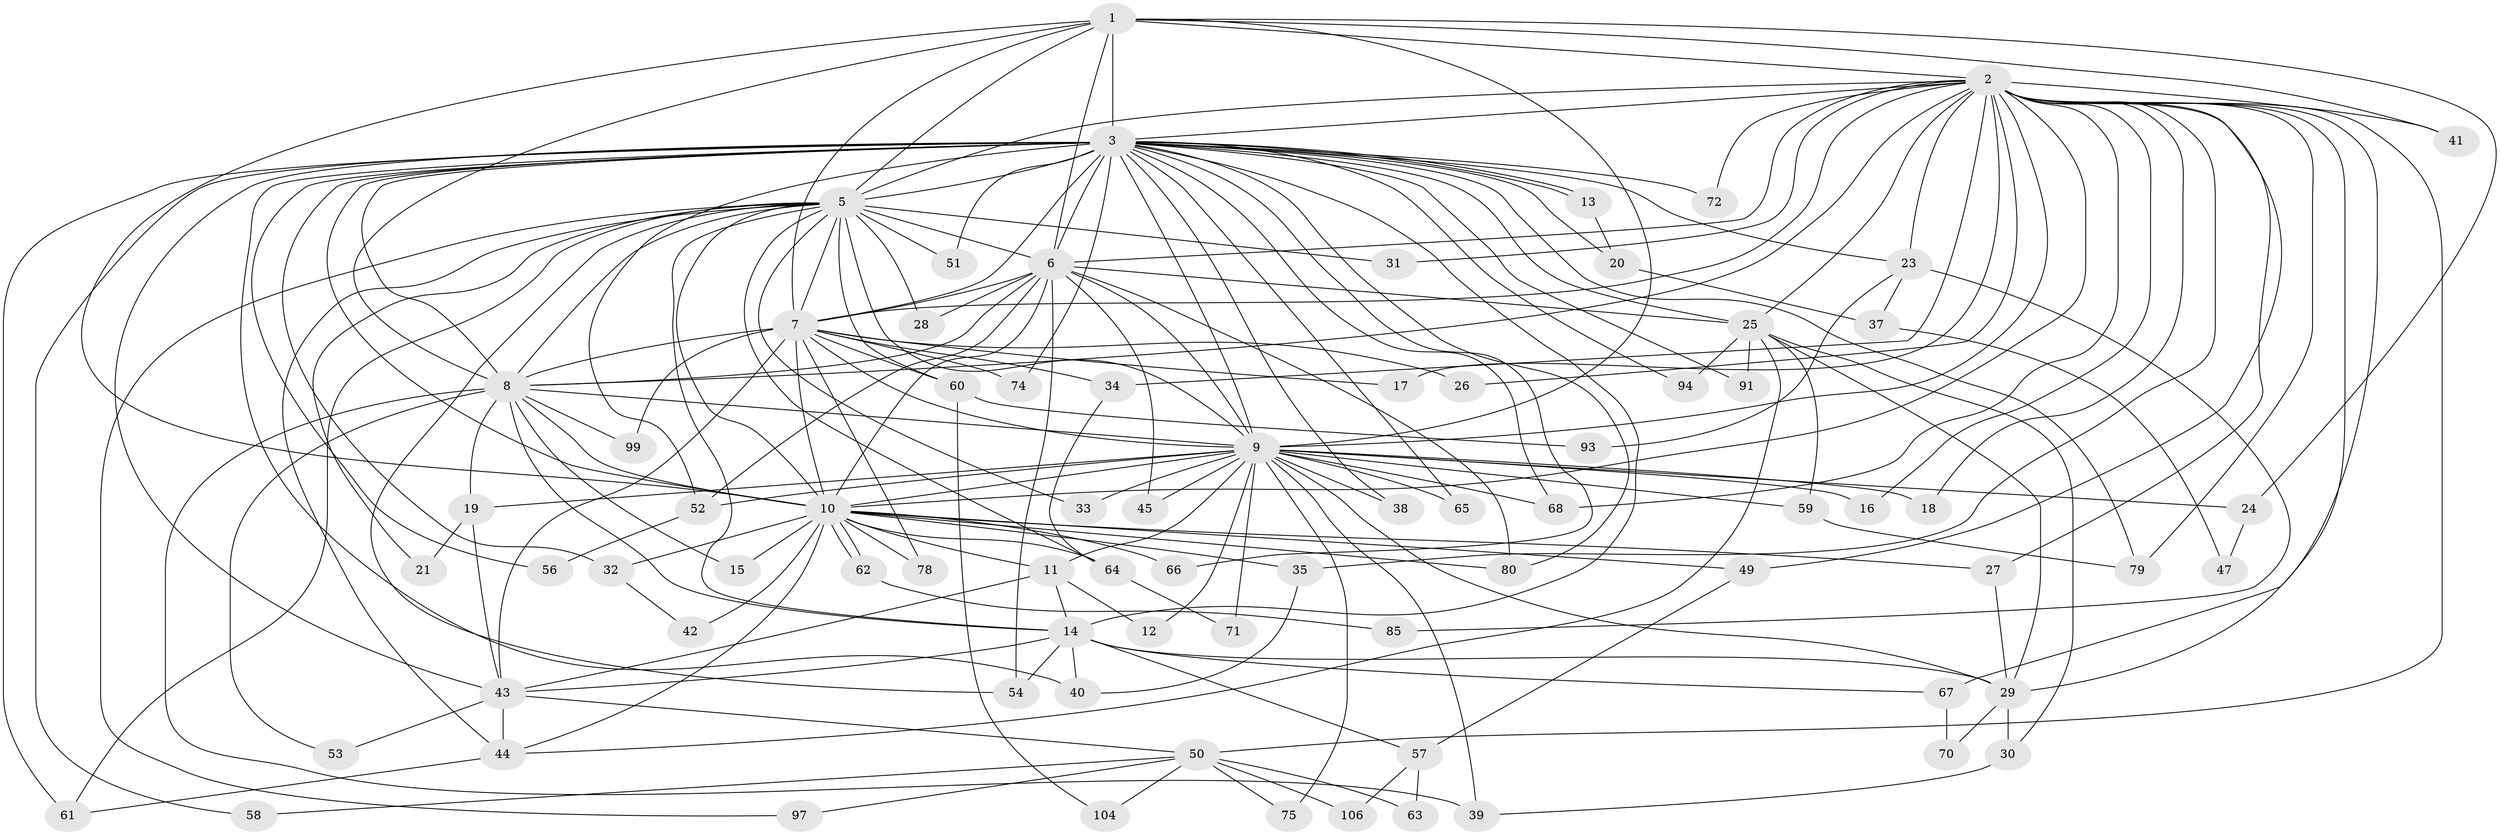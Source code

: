 // original degree distribution, {11: 0.008928571428571428, 27: 0.008928571428571428, 19: 0.008928571428571428, 25: 0.008928571428571428, 23: 0.008928571428571428, 16: 0.017857142857142856, 18: 0.008928571428571428, 31: 0.008928571428571428, 26: 0.008928571428571428, 5: 0.03571428571428571, 2: 0.5446428571428571, 3: 0.22321428571428573, 7: 0.017857142857142856, 4: 0.05357142857142857, 6: 0.008928571428571428, 9: 0.008928571428571428, 8: 0.017857142857142856}
// Generated by graph-tools (version 1.1) at 2025/17/03/04/25 18:17:54]
// undirected, 78 vertices, 194 edges
graph export_dot {
graph [start="1"]
  node [color=gray90,style=filled];
  1;
  2 [super="+105+108+101+22+81"];
  3 [super="+4"];
  5 [super="+48"];
  6 [super="+82+96"];
  7;
  8;
  9 [super="+103+83+73"];
  10 [super="+111+88+69+77"];
  11;
  12;
  13;
  14 [super="+55+36+100+98+84"];
  15;
  16;
  17;
  18;
  19;
  20;
  21;
  23;
  24;
  25 [super="+46"];
  26;
  27;
  28;
  29;
  30;
  31;
  32;
  33;
  34;
  35;
  37;
  38;
  39 [super="+112"];
  40;
  41;
  42;
  43 [super="+89+90"];
  44;
  45;
  47;
  49;
  50;
  51;
  52;
  53;
  54;
  56;
  57;
  58;
  59;
  60;
  61;
  62;
  63;
  64 [super="+76"];
  65;
  66;
  67;
  68;
  70;
  71;
  72;
  74;
  75;
  78;
  79;
  80 [super="+86"];
  85;
  91;
  93;
  94;
  97;
  99;
  104;
  106;
  1 -- 2;
  1 -- 3 [weight=2];
  1 -- 5;
  1 -- 6;
  1 -- 7;
  1 -- 8;
  1 -- 9;
  1 -- 10;
  1 -- 24;
  1 -- 41;
  2 -- 3 [weight=2];
  2 -- 5 [weight=3];
  2 -- 6;
  2 -- 7;
  2 -- 8;
  2 -- 9 [weight=2];
  2 -- 10;
  2 -- 16;
  2 -- 17;
  2 -- 18;
  2 -- 23;
  2 -- 25;
  2 -- 26;
  2 -- 27;
  2 -- 31 [weight=2];
  2 -- 35;
  2 -- 41;
  2 -- 49;
  2 -- 50;
  2 -- 68;
  2 -- 79;
  2 -- 34;
  2 -- 67;
  2 -- 72;
  2 -- 29;
  3 -- 5 [weight=2];
  3 -- 6 [weight=3];
  3 -- 7 [weight=2];
  3 -- 8 [weight=2];
  3 -- 9 [weight=3];
  3 -- 10 [weight=2];
  3 -- 13;
  3 -- 13;
  3 -- 20;
  3 -- 32;
  3 -- 38;
  3 -- 40;
  3 -- 91;
  3 -- 94;
  3 -- 65;
  3 -- 66;
  3 -- 68;
  3 -- 72;
  3 -- 74;
  3 -- 79;
  3 -- 80;
  3 -- 23;
  3 -- 25;
  3 -- 43;
  3 -- 51;
  3 -- 52;
  3 -- 56;
  3 -- 58;
  3 -- 61;
  3 -- 14;
  5 -- 6;
  5 -- 7;
  5 -- 8;
  5 -- 9 [weight=2];
  5 -- 10 [weight=2];
  5 -- 21;
  5 -- 28;
  5 -- 31;
  5 -- 33;
  5 -- 44;
  5 -- 54;
  5 -- 60;
  5 -- 64;
  5 -- 97;
  5 -- 61;
  5 -- 51;
  5 -- 14;
  6 -- 7;
  6 -- 8;
  6 -- 9;
  6 -- 10 [weight=2];
  6 -- 28;
  6 -- 45;
  6 -- 54;
  6 -- 25;
  6 -- 80;
  6 -- 52;
  7 -- 8;
  7 -- 9;
  7 -- 10 [weight=2];
  7 -- 17;
  7 -- 26;
  7 -- 34;
  7 -- 43;
  7 -- 60;
  7 -- 74;
  7 -- 78;
  7 -- 99;
  8 -- 9;
  8 -- 10 [weight=2];
  8 -- 14;
  8 -- 15;
  8 -- 19;
  8 -- 39;
  8 -- 53;
  8 -- 99;
  9 -- 10;
  9 -- 11;
  9 -- 12;
  9 -- 16;
  9 -- 18;
  9 -- 19;
  9 -- 24;
  9 -- 29;
  9 -- 33;
  9 -- 38;
  9 -- 45;
  9 -- 52 [weight=2];
  9 -- 59;
  9 -- 65;
  9 -- 68;
  9 -- 71;
  9 -- 75 [weight=2];
  9 -- 39;
  10 -- 11;
  10 -- 15;
  10 -- 27;
  10 -- 32;
  10 -- 35;
  10 -- 42;
  10 -- 49;
  10 -- 62;
  10 -- 62;
  10 -- 66;
  10 -- 78;
  10 -- 80;
  10 -- 44;
  10 -- 64;
  11 -- 12;
  11 -- 14;
  11 -- 43;
  13 -- 20;
  14 -- 57;
  14 -- 67;
  14 -- 29;
  14 -- 40;
  14 -- 54;
  14 -- 43;
  19 -- 21;
  19 -- 43;
  20 -- 37;
  23 -- 37;
  23 -- 85;
  23 -- 93;
  24 -- 47;
  25 -- 30;
  25 -- 44;
  25 -- 59;
  25 -- 91;
  25 -- 94;
  25 -- 29;
  27 -- 29;
  29 -- 30;
  29 -- 70;
  30 -- 39;
  32 -- 42;
  34 -- 64;
  35 -- 40;
  37 -- 47;
  43 -- 50;
  43 -- 53;
  43 -- 44;
  44 -- 61;
  49 -- 57;
  50 -- 58;
  50 -- 63;
  50 -- 75;
  50 -- 97;
  50 -- 104;
  50 -- 106;
  52 -- 56;
  57 -- 63;
  57 -- 106;
  59 -- 79;
  60 -- 93;
  60 -- 104;
  62 -- 85;
  64 -- 71;
  67 -- 70;
}
